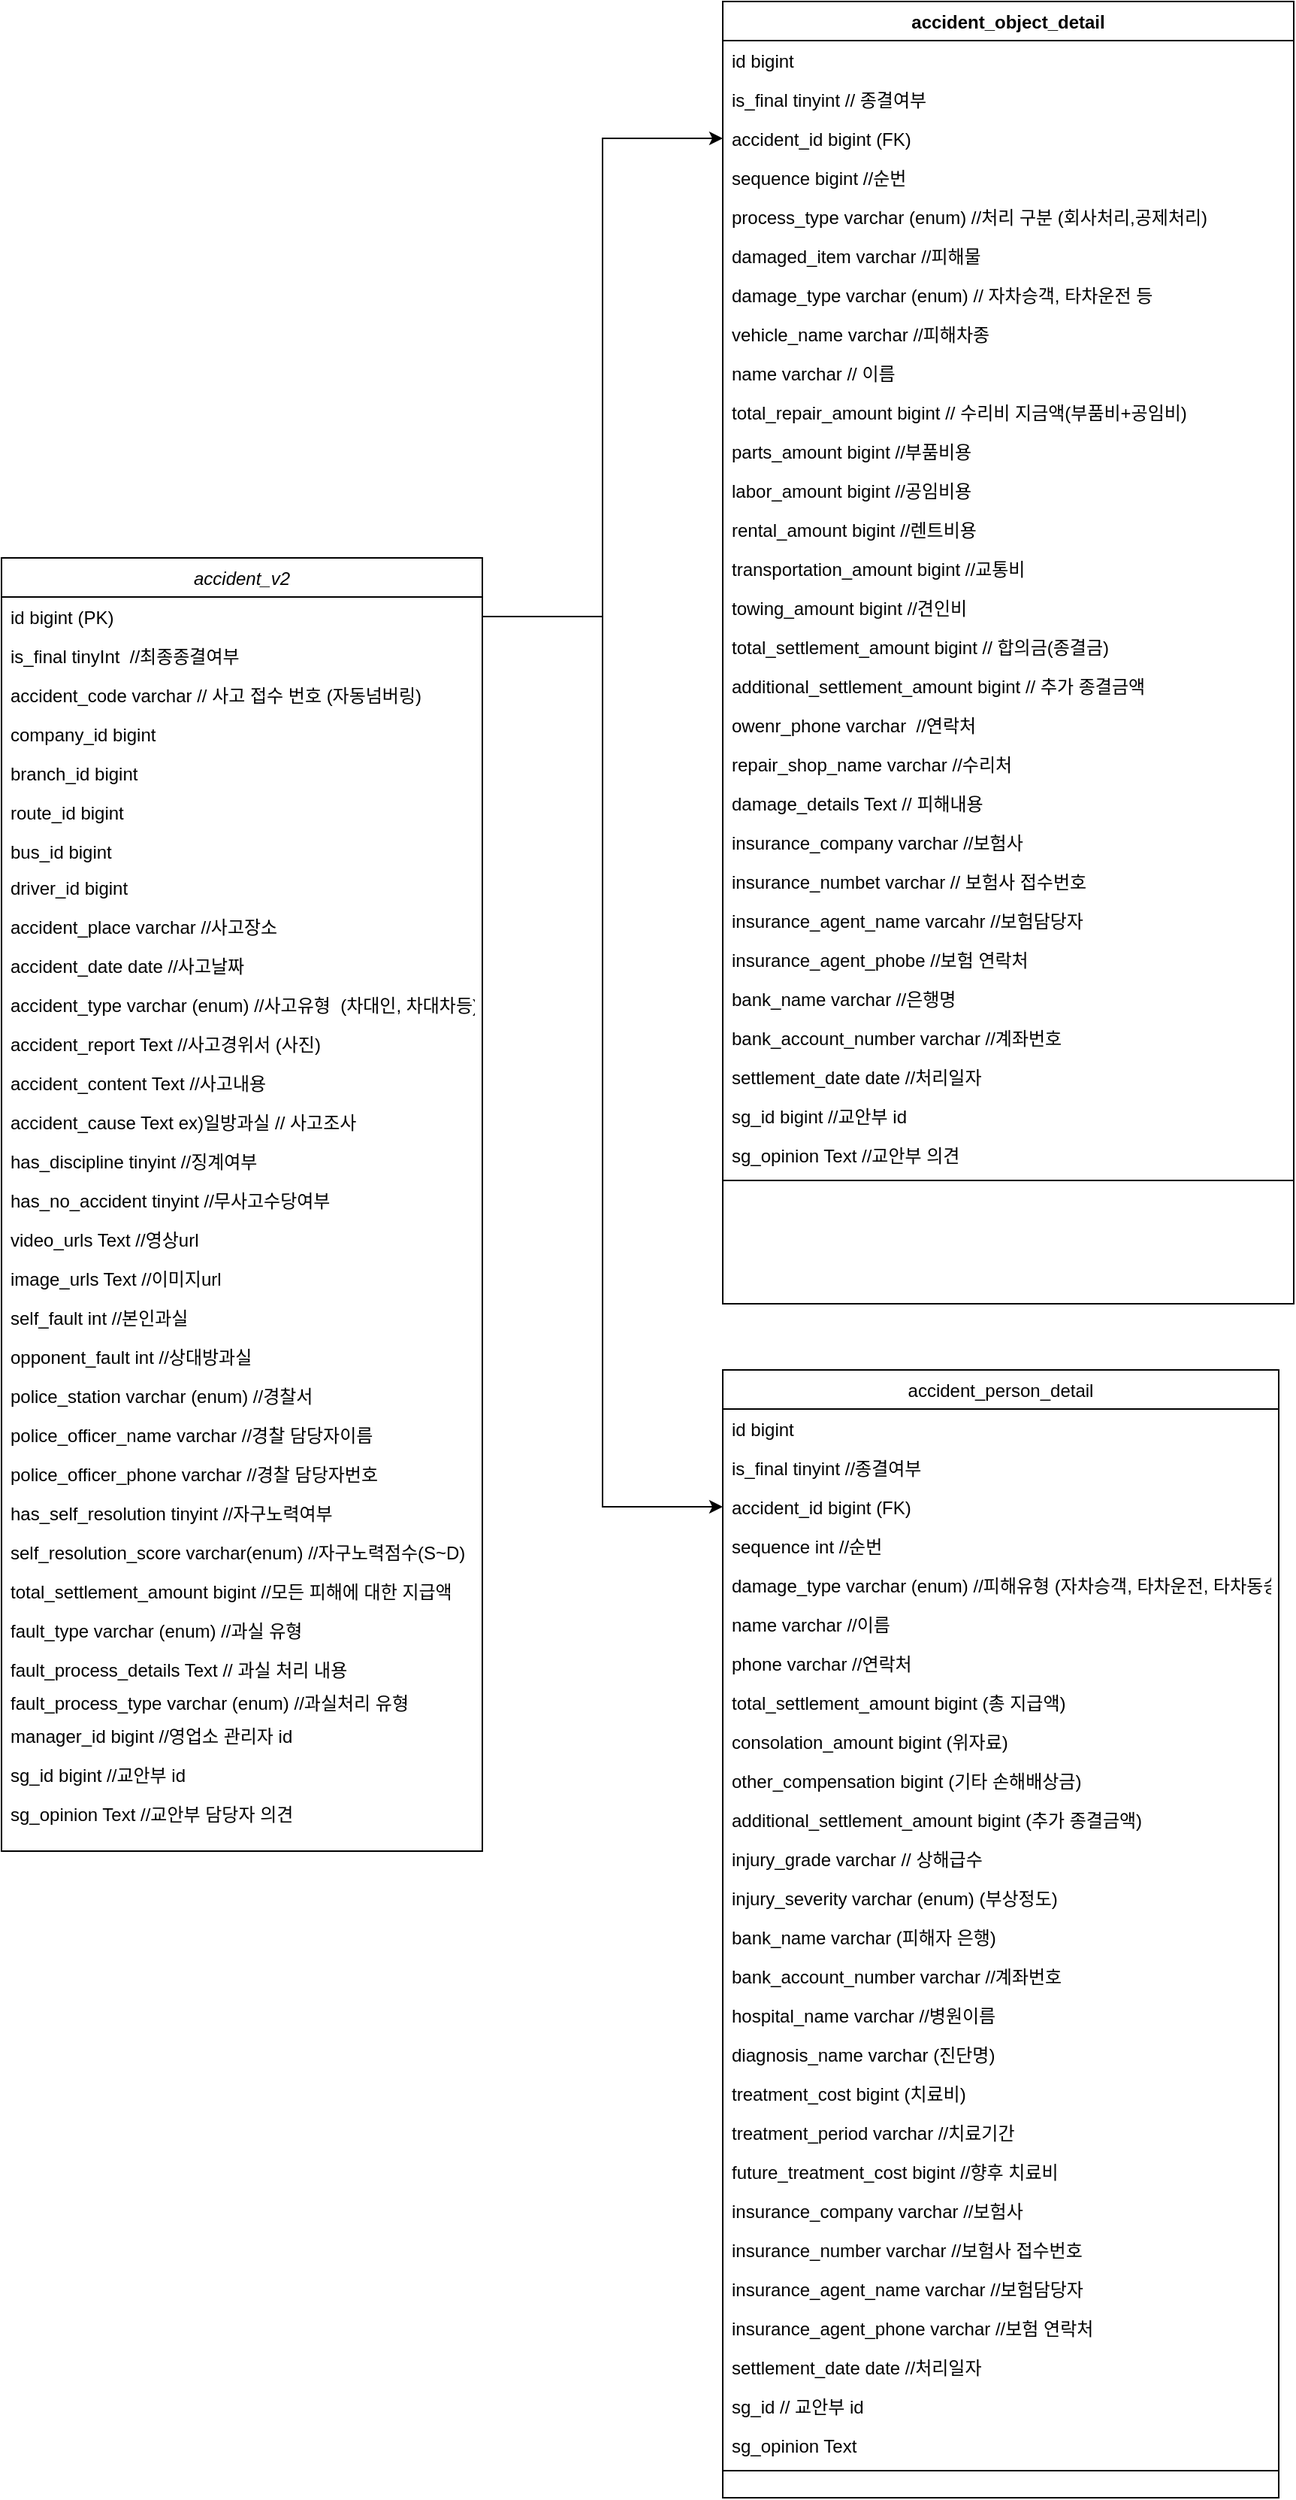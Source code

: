 <mxfile version="28.0.9">
  <diagram id="C5RBs43oDa-KdzZeNtuy" name="Page-1">
    <mxGraphModel dx="719" dy="1844" grid="1" gridSize="10" guides="1" tooltips="1" connect="1" arrows="1" fold="1" page="1" pageScale="1" pageWidth="827" pageHeight="1169" math="0" shadow="0">
      <root>
        <mxCell id="WIyWlLk6GJQsqaUBKTNV-0" />
        <mxCell id="WIyWlLk6GJQsqaUBKTNV-1" parent="WIyWlLk6GJQsqaUBKTNV-0" />
        <mxCell id="zkfFHV4jXpPFQw0GAbJ--0" value="accident_v2" style="swimlane;fontStyle=2;align=center;verticalAlign=top;childLayout=stackLayout;horizontal=1;startSize=26;horizontalStack=0;resizeParent=1;resizeLast=0;collapsible=1;marginBottom=0;rounded=0;shadow=0;strokeWidth=1;" parent="WIyWlLk6GJQsqaUBKTNV-1" vertex="1">
          <mxGeometry x="220" y="120" width="320" height="860" as="geometry">
            <mxRectangle x="230" y="140" width="160" height="26" as="alternateBounds" />
          </mxGeometry>
        </mxCell>
        <mxCell id="zkfFHV4jXpPFQw0GAbJ--1" value="id bigint (PK)" style="text;align=left;verticalAlign=top;spacingLeft=4;spacingRight=4;overflow=hidden;rotatable=0;points=[[0,0.5],[1,0.5]];portConstraint=eastwest;" parent="zkfFHV4jXpPFQw0GAbJ--0" vertex="1">
          <mxGeometry y="26" width="320" height="26" as="geometry" />
        </mxCell>
        <mxCell id="NTvxNlhx3VJAldwJsIOw-40" value="is_final tinyInt  //최종종결여부" style="text;align=left;verticalAlign=top;spacingLeft=4;spacingRight=4;overflow=hidden;rotatable=0;points=[[0,0.5],[1,0.5]];portConstraint=eastwest;rounded=0;shadow=0;html=0;" parent="zkfFHV4jXpPFQw0GAbJ--0" vertex="1">
          <mxGeometry y="52" width="320" height="26" as="geometry" />
        </mxCell>
        <mxCell id="zkfFHV4jXpPFQw0GAbJ--2" value="accident_code varchar // 사고 접수 번호 (자동넘버링)" style="text;align=left;verticalAlign=top;spacingLeft=4;spacingRight=4;overflow=hidden;rotatable=0;points=[[0,0.5],[1,0.5]];portConstraint=eastwest;rounded=0;shadow=0;html=0;" parent="zkfFHV4jXpPFQw0GAbJ--0" vertex="1">
          <mxGeometry y="78" width="320" height="26" as="geometry" />
        </mxCell>
        <mxCell id="zkfFHV4jXpPFQw0GAbJ--3" value="company_id bigint" style="text;align=left;verticalAlign=top;spacingLeft=4;spacingRight=4;overflow=hidden;rotatable=0;points=[[0,0.5],[1,0.5]];portConstraint=eastwest;rounded=0;shadow=0;html=0;" parent="zkfFHV4jXpPFQw0GAbJ--0" vertex="1">
          <mxGeometry y="104" width="320" height="26" as="geometry" />
        </mxCell>
        <mxCell id="NTvxNlhx3VJAldwJsIOw-1" value="branch_id bigint" style="text;align=left;verticalAlign=top;spacingLeft=4;spacingRight=4;overflow=hidden;rotatable=0;points=[[0,0.5],[1,0.5]];portConstraint=eastwest;rounded=0;shadow=0;html=0;" parent="zkfFHV4jXpPFQw0GAbJ--0" vertex="1">
          <mxGeometry y="130" width="320" height="26" as="geometry" />
        </mxCell>
        <mxCell id="NTvxNlhx3VJAldwJsIOw-0" value="route_id bigint" style="text;align=left;verticalAlign=top;spacingLeft=4;spacingRight=4;overflow=hidden;rotatable=0;points=[[0,0.5],[1,0.5]];portConstraint=eastwest;rounded=0;shadow=0;html=0;" parent="zkfFHV4jXpPFQw0GAbJ--0" vertex="1">
          <mxGeometry y="156" width="320" height="26" as="geometry" />
        </mxCell>
        <mxCell id="NTvxNlhx3VJAldwJsIOw-2" value="bus_id bigint" style="text;align=left;verticalAlign=top;spacingLeft=4;spacingRight=4;overflow=hidden;rotatable=0;points=[[0,0.5],[1,0.5]];portConstraint=eastwest;rounded=0;shadow=0;html=0;" parent="zkfFHV4jXpPFQw0GAbJ--0" vertex="1">
          <mxGeometry y="182" width="320" height="24" as="geometry" />
        </mxCell>
        <mxCell id="NTvxNlhx3VJAldwJsIOw-4" value="driver_id bigint" style="text;align=left;verticalAlign=top;spacingLeft=4;spacingRight=4;overflow=hidden;rotatable=0;points=[[0,0.5],[1,0.5]];portConstraint=eastwest;rounded=0;shadow=0;html=0;" parent="zkfFHV4jXpPFQw0GAbJ--0" vertex="1">
          <mxGeometry y="206" width="320" height="26" as="geometry" />
        </mxCell>
        <mxCell id="NTvxNlhx3VJAldwJsIOw-5" value="accident_place varchar //사고장소" style="text;align=left;verticalAlign=top;spacingLeft=4;spacingRight=4;overflow=hidden;rotatable=0;points=[[0,0.5],[1,0.5]];portConstraint=eastwest;rounded=0;shadow=0;html=0;" parent="zkfFHV4jXpPFQw0GAbJ--0" vertex="1">
          <mxGeometry y="232" width="320" height="26" as="geometry" />
        </mxCell>
        <mxCell id="NTvxNlhx3VJAldwJsIOw-3" value="accident_date date //사고날짜" style="text;align=left;verticalAlign=top;spacingLeft=4;spacingRight=4;overflow=hidden;rotatable=0;points=[[0,0.5],[1,0.5]];portConstraint=eastwest;rounded=0;shadow=0;html=0;" parent="zkfFHV4jXpPFQw0GAbJ--0" vertex="1">
          <mxGeometry y="258" width="320" height="26" as="geometry" />
        </mxCell>
        <mxCell id="NTvxNlhx3VJAldwJsIOw-6" value="accident_type varchar (enum) //사고유형  (차대인, 차대차등)" style="text;align=left;verticalAlign=top;spacingLeft=4;spacingRight=4;overflow=hidden;rotatable=0;points=[[0,0.5],[1,0.5]];portConstraint=eastwest;rounded=0;shadow=0;html=0;" parent="zkfFHV4jXpPFQw0GAbJ--0" vertex="1">
          <mxGeometry y="284" width="320" height="26" as="geometry" />
        </mxCell>
        <mxCell id="NTvxNlhx3VJAldwJsIOw-7" value="accident_report Text //사고경위서 (사진)" style="text;align=left;verticalAlign=top;spacingLeft=4;spacingRight=4;overflow=hidden;rotatable=0;points=[[0,0.5],[1,0.5]];portConstraint=eastwest;rounded=0;shadow=0;html=0;" parent="zkfFHV4jXpPFQw0GAbJ--0" vertex="1">
          <mxGeometry y="310" width="320" height="26" as="geometry" />
        </mxCell>
        <mxCell id="gfDChNK3H839-66-Q734-1" value="accident_content Text //사고내용" style="text;align=left;verticalAlign=top;spacingLeft=4;spacingRight=4;overflow=hidden;rotatable=0;points=[[0,0.5],[1,0.5]];portConstraint=eastwest;rounded=0;shadow=0;html=0;" vertex="1" parent="zkfFHV4jXpPFQw0GAbJ--0">
          <mxGeometry y="336" width="320" height="26" as="geometry" />
        </mxCell>
        <mxCell id="NTvxNlhx3VJAldwJsIOw-30" value="accident_cause Text ex)일방과실 // 사고조사" style="text;align=left;verticalAlign=top;spacingLeft=4;spacingRight=4;overflow=hidden;rotatable=0;points=[[0,0.5],[1,0.5]];portConstraint=eastwest;rounded=0;shadow=0;html=0;" parent="zkfFHV4jXpPFQw0GAbJ--0" vertex="1">
          <mxGeometry y="362" width="320" height="26" as="geometry" />
        </mxCell>
        <mxCell id="NTvxNlhx3VJAldwJsIOw-9" value="has_discipline tinyint //징계여부" style="text;align=left;verticalAlign=top;spacingLeft=4;spacingRight=4;overflow=hidden;rotatable=0;points=[[0,0.5],[1,0.5]];portConstraint=eastwest;rounded=0;shadow=0;html=0;" parent="zkfFHV4jXpPFQw0GAbJ--0" vertex="1">
          <mxGeometry y="388" width="320" height="26" as="geometry" />
        </mxCell>
        <mxCell id="NTvxNlhx3VJAldwJsIOw-10" value="has_no_accident tinyint //무사고수당여부" style="text;align=left;verticalAlign=top;spacingLeft=4;spacingRight=4;overflow=hidden;rotatable=0;points=[[0,0.5],[1,0.5]];portConstraint=eastwest;rounded=0;shadow=0;html=0;" parent="zkfFHV4jXpPFQw0GAbJ--0" vertex="1">
          <mxGeometry y="414" width="320" height="26" as="geometry" />
        </mxCell>
        <mxCell id="NTvxNlhx3VJAldwJsIOw-11" value="video_urls Text //영상url" style="text;align=left;verticalAlign=top;spacingLeft=4;spacingRight=4;overflow=hidden;rotatable=0;points=[[0,0.5],[1,0.5]];portConstraint=eastwest;rounded=0;shadow=0;html=0;" parent="zkfFHV4jXpPFQw0GAbJ--0" vertex="1">
          <mxGeometry y="440" width="320" height="26" as="geometry" />
        </mxCell>
        <mxCell id="NTvxNlhx3VJAldwJsIOw-12" value="image_urls Text //이미지url" style="text;align=left;verticalAlign=top;spacingLeft=4;spacingRight=4;overflow=hidden;rotatable=0;points=[[0,0.5],[1,0.5]];portConstraint=eastwest;rounded=0;shadow=0;html=0;" parent="zkfFHV4jXpPFQw0GAbJ--0" vertex="1">
          <mxGeometry y="466" width="320" height="26" as="geometry" />
        </mxCell>
        <mxCell id="NTvxNlhx3VJAldwJsIOw-32" value="self_fault int //본인과실" style="text;align=left;verticalAlign=top;spacingLeft=4;spacingRight=4;overflow=hidden;rotatable=0;points=[[0,0.5],[1,0.5]];portConstraint=eastwest;rounded=0;shadow=0;html=0;" parent="zkfFHV4jXpPFQw0GAbJ--0" vertex="1">
          <mxGeometry y="492" width="320" height="26" as="geometry" />
        </mxCell>
        <mxCell id="NTvxNlhx3VJAldwJsIOw-34" value="opponent_fault int //상대방과실" style="text;align=left;verticalAlign=top;spacingLeft=4;spacingRight=4;overflow=hidden;rotatable=0;points=[[0,0.5],[1,0.5]];portConstraint=eastwest;rounded=0;shadow=0;html=0;" parent="zkfFHV4jXpPFQw0GAbJ--0" vertex="1">
          <mxGeometry y="518" width="320" height="26" as="geometry" />
        </mxCell>
        <mxCell id="NTvxNlhx3VJAldwJsIOw-35" value="police_station varchar (enum) //경찰서" style="text;align=left;verticalAlign=top;spacingLeft=4;spacingRight=4;overflow=hidden;rotatable=0;points=[[0,0.5],[1,0.5]];portConstraint=eastwest;rounded=0;shadow=0;html=0;" parent="zkfFHV4jXpPFQw0GAbJ--0" vertex="1">
          <mxGeometry y="544" width="320" height="26" as="geometry" />
        </mxCell>
        <mxCell id="NTvxNlhx3VJAldwJsIOw-36" value="police_officer_name varchar //경찰 담당자이름" style="text;align=left;verticalAlign=top;spacingLeft=4;spacingRight=4;overflow=hidden;rotatable=0;points=[[0,0.5],[1,0.5]];portConstraint=eastwest;rounded=0;shadow=0;html=0;" parent="zkfFHV4jXpPFQw0GAbJ--0" vertex="1">
          <mxGeometry y="570" width="320" height="26" as="geometry" />
        </mxCell>
        <mxCell id="gfDChNK3H839-66-Q734-2" value="police_officer_phone varchar //경찰 담당자번호" style="text;align=left;verticalAlign=top;spacingLeft=4;spacingRight=4;overflow=hidden;rotatable=0;points=[[0,0.5],[1,0.5]];portConstraint=eastwest;rounded=0;shadow=0;html=0;" vertex="1" parent="zkfFHV4jXpPFQw0GAbJ--0">
          <mxGeometry y="596" width="320" height="26" as="geometry" />
        </mxCell>
        <mxCell id="NTvxNlhx3VJAldwJsIOw-37" value="has_self_resolution tinyint //자구노력여부" style="text;align=left;verticalAlign=top;spacingLeft=4;spacingRight=4;overflow=hidden;rotatable=0;points=[[0,0.5],[1,0.5]];portConstraint=eastwest;rounded=0;shadow=0;html=0;" parent="zkfFHV4jXpPFQw0GAbJ--0" vertex="1">
          <mxGeometry y="622" width="320" height="26" as="geometry" />
        </mxCell>
        <mxCell id="NTvxNlhx3VJAldwJsIOw-33" value="self_resolution_score varchar(enum) //자구노력점수(S~D)" style="text;align=left;verticalAlign=top;spacingLeft=4;spacingRight=4;overflow=hidden;rotatable=0;points=[[0,0.5],[1,0.5]];portConstraint=eastwest;rounded=0;shadow=0;html=0;" parent="zkfFHV4jXpPFQw0GAbJ--0" vertex="1">
          <mxGeometry y="648" width="320" height="26" as="geometry" />
        </mxCell>
        <mxCell id="NTvxNlhx3VJAldwJsIOw-130" value="total_settlement_amount bigint //모든 피해에 대한 지급액" style="text;align=left;verticalAlign=top;spacingLeft=4;spacingRight=4;overflow=hidden;rotatable=0;points=[[0,0.5],[1,0.5]];portConstraint=eastwest;rounded=0;shadow=0;html=0;" parent="zkfFHV4jXpPFQw0GAbJ--0" vertex="1">
          <mxGeometry y="674" width="320" height="26" as="geometry" />
        </mxCell>
        <mxCell id="gfDChNK3H839-66-Q734-5" value="fault_type varchar (enum) //과실 유형" style="text;align=left;verticalAlign=top;spacingLeft=4;spacingRight=4;overflow=hidden;rotatable=0;points=[[0,0.5],[1,0.5]];portConstraint=eastwest;rounded=0;shadow=0;html=0;" vertex="1" parent="zkfFHV4jXpPFQw0GAbJ--0">
          <mxGeometry y="700" width="320" height="26" as="geometry" />
        </mxCell>
        <mxCell id="gfDChNK3H839-66-Q734-4" value="fault_process_details Text // 과실 처리 내용" style="text;align=left;verticalAlign=top;spacingLeft=4;spacingRight=4;overflow=hidden;rotatable=0;points=[[0,0.5],[1,0.5]];portConstraint=eastwest;rounded=0;shadow=0;html=0;" vertex="1" parent="zkfFHV4jXpPFQw0GAbJ--0">
          <mxGeometry y="726" width="320" height="22" as="geometry" />
        </mxCell>
        <mxCell id="gfDChNK3H839-66-Q734-3" value="fault_process_type varchar (enum) //과실처리 유형 " style="text;align=left;verticalAlign=top;spacingLeft=4;spacingRight=4;overflow=hidden;rotatable=0;points=[[0,0.5],[1,0.5]];portConstraint=eastwest;rounded=0;shadow=0;html=0;" vertex="1" parent="zkfFHV4jXpPFQw0GAbJ--0">
          <mxGeometry y="748" width="320" height="22" as="geometry" />
        </mxCell>
        <mxCell id="NTvxNlhx3VJAldwJsIOw-38" value="manager_id bigint //영업소 관리자 id" style="text;align=left;verticalAlign=top;spacingLeft=4;spacingRight=4;overflow=hidden;rotatable=0;points=[[0,0.5],[1,0.5]];portConstraint=eastwest;rounded=0;shadow=0;html=0;" parent="zkfFHV4jXpPFQw0GAbJ--0" vertex="1">
          <mxGeometry y="770" width="320" height="26" as="geometry" />
        </mxCell>
        <mxCell id="NTvxNlhx3VJAldwJsIOw-39" value="sg_id bigint //교안부 id" style="text;align=left;verticalAlign=top;spacingLeft=4;spacingRight=4;overflow=hidden;rotatable=0;points=[[0,0.5],[1,0.5]];portConstraint=eastwest;rounded=0;shadow=0;html=0;" parent="zkfFHV4jXpPFQw0GAbJ--0" vertex="1">
          <mxGeometry y="796" width="320" height="26" as="geometry" />
        </mxCell>
        <mxCell id="2qtNF5aXrWqGeHjNWVs2-3" value="sg_opinion Text //교안부 담당자 의견" style="text;align=left;verticalAlign=top;spacingLeft=4;spacingRight=4;overflow=hidden;rotatable=0;points=[[0,0.5],[1,0.5]];portConstraint=eastwest;rounded=0;shadow=0;html=0;" parent="zkfFHV4jXpPFQw0GAbJ--0" vertex="1">
          <mxGeometry y="822" width="320" height="26" as="geometry" />
        </mxCell>
        <mxCell id="zkfFHV4jXpPFQw0GAbJ--6" value="accident_person_detail" style="swimlane;fontStyle=0;align=center;verticalAlign=top;childLayout=stackLayout;horizontal=1;startSize=26;horizontalStack=0;resizeParent=1;resizeLast=0;collapsible=1;marginBottom=0;rounded=0;shadow=0;strokeWidth=1;" parent="WIyWlLk6GJQsqaUBKTNV-1" vertex="1">
          <mxGeometry x="700" y="660" width="370" height="750" as="geometry">
            <mxRectangle x="130" y="380" width="160" height="26" as="alternateBounds" />
          </mxGeometry>
        </mxCell>
        <mxCell id="zkfFHV4jXpPFQw0GAbJ--7" value="id bigint" style="text;align=left;verticalAlign=top;spacingLeft=4;spacingRight=4;overflow=hidden;rotatable=0;points=[[0,0.5],[1,0.5]];portConstraint=eastwest;" parent="zkfFHV4jXpPFQw0GAbJ--6" vertex="1">
          <mxGeometry y="26" width="370" height="26" as="geometry" />
        </mxCell>
        <mxCell id="NTvxNlhx3VJAldwJsIOw-71" value="is_final tinyint //종결여부" style="text;align=left;verticalAlign=top;spacingLeft=4;spacingRight=4;overflow=hidden;rotatable=0;points=[[0,0.5],[1,0.5]];portConstraint=eastwest;rounded=0;shadow=0;html=0;" parent="zkfFHV4jXpPFQw0GAbJ--6" vertex="1">
          <mxGeometry y="52" width="370" height="26" as="geometry" />
        </mxCell>
        <mxCell id="NTvxNlhx3VJAldwJsIOw-72" value="accident_id bigint (FK)" style="text;align=left;verticalAlign=top;spacingLeft=4;spacingRight=4;overflow=hidden;rotatable=0;points=[[0,0.5],[1,0.5]];portConstraint=eastwest;rounded=0;shadow=0;html=0;" parent="zkfFHV4jXpPFQw0GAbJ--6" vertex="1">
          <mxGeometry y="78" width="370" height="26" as="geometry" />
        </mxCell>
        <mxCell id="NTvxNlhx3VJAldwJsIOw-73" value="sequence int //순번" style="text;align=left;verticalAlign=top;spacingLeft=4;spacingRight=4;overflow=hidden;rotatable=0;points=[[0,0.5],[1,0.5]];portConstraint=eastwest;rounded=0;shadow=0;html=0;" parent="zkfFHV4jXpPFQw0GAbJ--6" vertex="1">
          <mxGeometry y="104" width="370" height="26" as="geometry" />
        </mxCell>
        <mxCell id="NTvxNlhx3VJAldwJsIOw-74" value="damage_type varchar (enum) //피해유형 (자차승객, 타차운전, 타차동승)" style="text;align=left;verticalAlign=top;spacingLeft=4;spacingRight=4;overflow=hidden;rotatable=0;points=[[0,0.5],[1,0.5]];portConstraint=eastwest;rounded=0;shadow=0;html=0;" parent="zkfFHV4jXpPFQw0GAbJ--6" vertex="1">
          <mxGeometry y="130" width="370" height="26" as="geometry" />
        </mxCell>
        <mxCell id="NTvxNlhx3VJAldwJsIOw-75" value="name varchar //이름" style="text;align=left;verticalAlign=top;spacingLeft=4;spacingRight=4;overflow=hidden;rotatable=0;points=[[0,0.5],[1,0.5]];portConstraint=eastwest;rounded=0;shadow=0;html=0;" parent="zkfFHV4jXpPFQw0GAbJ--6" vertex="1">
          <mxGeometry y="156" width="370" height="26" as="geometry" />
        </mxCell>
        <mxCell id="NTvxNlhx3VJAldwJsIOw-76" value="phone varchar //연락처" style="text;align=left;verticalAlign=top;spacingLeft=4;spacingRight=4;overflow=hidden;rotatable=0;points=[[0,0.5],[1,0.5]];portConstraint=eastwest;rounded=0;shadow=0;html=0;" parent="zkfFHV4jXpPFQw0GAbJ--6" vertex="1">
          <mxGeometry y="182" width="370" height="26" as="geometry" />
        </mxCell>
        <mxCell id="NTvxNlhx3VJAldwJsIOw-77" value="total_settlement_amount bigint (총 지급액)" style="text;align=left;verticalAlign=top;spacingLeft=4;spacingRight=4;overflow=hidden;rotatable=0;points=[[0,0.5],[1,0.5]];portConstraint=eastwest;rounded=0;shadow=0;html=0;" parent="zkfFHV4jXpPFQw0GAbJ--6" vertex="1">
          <mxGeometry y="208" width="370" height="26" as="geometry" />
        </mxCell>
        <mxCell id="NTvxNlhx3VJAldwJsIOw-92" value="consolation_amount bigint (위자료)" style="text;align=left;verticalAlign=top;spacingLeft=4;spacingRight=4;overflow=hidden;rotatable=0;points=[[0,0.5],[1,0.5]];portConstraint=eastwest;rounded=0;shadow=0;html=0;" parent="zkfFHV4jXpPFQw0GAbJ--6" vertex="1">
          <mxGeometry y="234" width="370" height="26" as="geometry" />
        </mxCell>
        <mxCell id="NTvxNlhx3VJAldwJsIOw-81" value="other_compensation bigint (기타 손해배상금)" style="text;align=left;verticalAlign=top;spacingLeft=4;spacingRight=4;overflow=hidden;rotatable=0;points=[[0,0.5],[1,0.5]];portConstraint=eastwest;rounded=0;shadow=0;html=0;" parent="zkfFHV4jXpPFQw0GAbJ--6" vertex="1">
          <mxGeometry y="260" width="370" height="26" as="geometry" />
        </mxCell>
        <mxCell id="NTvxNlhx3VJAldwJsIOw-91" value="additional_settlement_amount bigint (추가 종결금액)" style="text;align=left;verticalAlign=top;spacingLeft=4;spacingRight=4;overflow=hidden;rotatable=0;points=[[0,0.5],[1,0.5]];portConstraint=eastwest;rounded=0;shadow=0;html=0;" parent="zkfFHV4jXpPFQw0GAbJ--6" vertex="1">
          <mxGeometry y="286" width="370" height="26" as="geometry" />
        </mxCell>
        <mxCell id="NTvxNlhx3VJAldwJsIOw-85" value="injury_grade varchar // 상해급수" style="text;align=left;verticalAlign=top;spacingLeft=4;spacingRight=4;overflow=hidden;rotatable=0;points=[[0,0.5],[1,0.5]];portConstraint=eastwest;rounded=0;shadow=0;html=0;" parent="zkfFHV4jXpPFQw0GAbJ--6" vertex="1">
          <mxGeometry y="312" width="370" height="26" as="geometry" />
        </mxCell>
        <mxCell id="NTvxNlhx3VJAldwJsIOw-90" value="injury_severity varchar (enum) (부상정도)" style="text;align=left;verticalAlign=top;spacingLeft=4;spacingRight=4;overflow=hidden;rotatable=0;points=[[0,0.5],[1,0.5]];portConstraint=eastwest;rounded=0;shadow=0;html=0;" parent="zkfFHV4jXpPFQw0GAbJ--6" vertex="1">
          <mxGeometry y="338" width="370" height="26" as="geometry" />
        </mxCell>
        <mxCell id="NTvxNlhx3VJAldwJsIOw-86" value="bank_name varchar (피해자 은행)" style="text;align=left;verticalAlign=top;spacingLeft=4;spacingRight=4;overflow=hidden;rotatable=0;points=[[0,0.5],[1,0.5]];portConstraint=eastwest;rounded=0;shadow=0;html=0;" parent="zkfFHV4jXpPFQw0GAbJ--6" vertex="1">
          <mxGeometry y="364" width="370" height="26" as="geometry" />
        </mxCell>
        <mxCell id="NTvxNlhx3VJAldwJsIOw-93" value="bank_account_number varchar //계좌번호" style="text;align=left;verticalAlign=top;spacingLeft=4;spacingRight=4;overflow=hidden;rotatable=0;points=[[0,0.5],[1,0.5]];portConstraint=eastwest;rounded=0;shadow=0;html=0;" parent="zkfFHV4jXpPFQw0GAbJ--6" vertex="1">
          <mxGeometry y="390" width="370" height="26" as="geometry" />
        </mxCell>
        <mxCell id="NTvxNlhx3VJAldwJsIOw-87" value="hospital_name varchar //병원이름" style="text;align=left;verticalAlign=top;spacingLeft=4;spacingRight=4;overflow=hidden;rotatable=0;points=[[0,0.5],[1,0.5]];portConstraint=eastwest;rounded=0;shadow=0;html=0;" parent="zkfFHV4jXpPFQw0GAbJ--6" vertex="1">
          <mxGeometry y="416" width="370" height="26" as="geometry" />
        </mxCell>
        <mxCell id="NTvxNlhx3VJAldwJsIOw-88" value="diagnosis_name varchar (진단명)" style="text;align=left;verticalAlign=top;spacingLeft=4;spacingRight=4;overflow=hidden;rotatable=0;points=[[0,0.5],[1,0.5]];portConstraint=eastwest;rounded=0;shadow=0;html=0;" parent="zkfFHV4jXpPFQw0GAbJ--6" vertex="1">
          <mxGeometry y="442" width="370" height="26" as="geometry" />
        </mxCell>
        <mxCell id="NTvxNlhx3VJAldwJsIOw-89" value="treatment_cost bigint (치료비)" style="text;align=left;verticalAlign=top;spacingLeft=4;spacingRight=4;overflow=hidden;rotatable=0;points=[[0,0.5],[1,0.5]];portConstraint=eastwest;rounded=0;shadow=0;html=0;" parent="zkfFHV4jXpPFQw0GAbJ--6" vertex="1">
          <mxGeometry y="468" width="370" height="26" as="geometry" />
        </mxCell>
        <mxCell id="NTvxNlhx3VJAldwJsIOw-84" value="treatment_period varchar //치료기간" style="text;align=left;verticalAlign=top;spacingLeft=4;spacingRight=4;overflow=hidden;rotatable=0;points=[[0,0.5],[1,0.5]];portConstraint=eastwest;rounded=0;shadow=0;html=0;" parent="zkfFHV4jXpPFQw0GAbJ--6" vertex="1">
          <mxGeometry y="494" width="370" height="26" as="geometry" />
        </mxCell>
        <mxCell id="NTvxNlhx3VJAldwJsIOw-83" value="future_treatment_cost bigint //향후 치료비" style="text;align=left;verticalAlign=top;spacingLeft=4;spacingRight=4;overflow=hidden;rotatable=0;points=[[0,0.5],[1,0.5]];portConstraint=eastwest;rounded=0;shadow=0;html=0;" parent="zkfFHV4jXpPFQw0GAbJ--6" vertex="1">
          <mxGeometry y="520" width="370" height="26" as="geometry" />
        </mxCell>
        <mxCell id="NTvxNlhx3VJAldwJsIOw-80" value="insurance_company varchar //보험사" style="text;align=left;verticalAlign=top;spacingLeft=4;spacingRight=4;overflow=hidden;rotatable=0;points=[[0,0.5],[1,0.5]];portConstraint=eastwest;rounded=0;shadow=0;html=0;" parent="zkfFHV4jXpPFQw0GAbJ--6" vertex="1">
          <mxGeometry y="546" width="370" height="26" as="geometry" />
        </mxCell>
        <mxCell id="NTvxNlhx3VJAldwJsIOw-78" value="insurance_number varchar //보험사 접수번호" style="text;align=left;verticalAlign=top;spacingLeft=4;spacingRight=4;overflow=hidden;rotatable=0;points=[[0,0.5],[1,0.5]];portConstraint=eastwest;rounded=0;shadow=0;html=0;" parent="zkfFHV4jXpPFQw0GAbJ--6" vertex="1">
          <mxGeometry y="572" width="370" height="26" as="geometry" />
        </mxCell>
        <mxCell id="NTvxNlhx3VJAldwJsIOw-79" value="insurance_agent_name varchar //보험담당자" style="text;align=left;verticalAlign=top;spacingLeft=4;spacingRight=4;overflow=hidden;rotatable=0;points=[[0,0.5],[1,0.5]];portConstraint=eastwest;rounded=0;shadow=0;html=0;" parent="zkfFHV4jXpPFQw0GAbJ--6" vertex="1">
          <mxGeometry y="598" width="370" height="26" as="geometry" />
        </mxCell>
        <mxCell id="NTvxNlhx3VJAldwJsIOw-96" value="insurance_agent_phone varchar //보험 연락처" style="text;align=left;verticalAlign=top;spacingLeft=4;spacingRight=4;overflow=hidden;rotatable=0;points=[[0,0.5],[1,0.5]];portConstraint=eastwest;rounded=0;shadow=0;html=0;" parent="zkfFHV4jXpPFQw0GAbJ--6" vertex="1">
          <mxGeometry y="624" width="370" height="26" as="geometry" />
        </mxCell>
        <mxCell id="NTvxNlhx3VJAldwJsIOw-101" value="settlement_date date //처리일자" style="text;align=left;verticalAlign=top;spacingLeft=4;spacingRight=4;overflow=hidden;rotatable=0;points=[[0,0.5],[1,0.5]];portConstraint=eastwest;rounded=0;shadow=0;html=0;" parent="zkfFHV4jXpPFQw0GAbJ--6" vertex="1">
          <mxGeometry y="650" width="370" height="26" as="geometry" />
        </mxCell>
        <mxCell id="2qtNF5aXrWqGeHjNWVs2-1" value="sg_id // 교안부 id" style="text;align=left;verticalAlign=top;spacingLeft=4;spacingRight=4;overflow=hidden;rotatable=0;points=[[0,0.5],[1,0.5]];portConstraint=eastwest;rounded=0;shadow=0;html=0;" parent="zkfFHV4jXpPFQw0GAbJ--6" vertex="1">
          <mxGeometry y="676" width="370" height="26" as="geometry" />
        </mxCell>
        <mxCell id="NTvxNlhx3VJAldwJsIOw-102" value="sg_opinion Text " style="text;align=left;verticalAlign=top;spacingLeft=4;spacingRight=4;overflow=hidden;rotatable=0;points=[[0,0.5],[1,0.5]];portConstraint=eastwest;rounded=0;shadow=0;html=0;" parent="zkfFHV4jXpPFQw0GAbJ--6" vertex="1">
          <mxGeometry y="702" width="370" height="26" as="geometry" />
        </mxCell>
        <mxCell id="zkfFHV4jXpPFQw0GAbJ--9" value="" style="line;html=1;strokeWidth=1;align=left;verticalAlign=middle;spacingTop=-1;spacingLeft=3;spacingRight=3;rotatable=0;labelPosition=right;points=[];portConstraint=eastwest;" parent="zkfFHV4jXpPFQw0GAbJ--6" vertex="1">
          <mxGeometry y="728" width="370" height="8" as="geometry" />
        </mxCell>
        <mxCell id="zkfFHV4jXpPFQw0GAbJ--13" value="accident_object_detail" style="swimlane;fontStyle=1;align=center;verticalAlign=top;childLayout=stackLayout;horizontal=1;startSize=26;horizontalStack=0;resizeParent=1;resizeLast=0;collapsible=1;marginBottom=0;rounded=0;shadow=0;strokeWidth=1;" parent="WIyWlLk6GJQsqaUBKTNV-1" vertex="1">
          <mxGeometry x="700" y="-250" width="380" height="866" as="geometry">
            <mxRectangle x="340" y="380" width="170" height="26" as="alternateBounds" />
          </mxGeometry>
        </mxCell>
        <mxCell id="zkfFHV4jXpPFQw0GAbJ--14" value="id bigint" style="text;align=left;verticalAlign=top;spacingLeft=4;spacingRight=4;overflow=hidden;rotatable=0;points=[[0,0.5],[1,0.5]];portConstraint=eastwest;" parent="zkfFHV4jXpPFQw0GAbJ--13" vertex="1">
          <mxGeometry y="26" width="380" height="26" as="geometry" />
        </mxCell>
        <mxCell id="NTvxNlhx3VJAldwJsIOw-105" value="is_final tinyint // 종결여부" style="text;align=left;verticalAlign=top;spacingLeft=4;spacingRight=4;overflow=hidden;rotatable=0;points=[[0,0.5],[1,0.5]];portConstraint=eastwest;" parent="zkfFHV4jXpPFQw0GAbJ--13" vertex="1">
          <mxGeometry y="52" width="380" height="26" as="geometry" />
        </mxCell>
        <mxCell id="NTvxNlhx3VJAldwJsIOw-110" value="accident_id bigint (FK)" style="text;align=left;verticalAlign=top;spacingLeft=4;spacingRight=4;overflow=hidden;rotatable=0;points=[[0,0.5],[1,0.5]];portConstraint=eastwest;" parent="zkfFHV4jXpPFQw0GAbJ--13" vertex="1">
          <mxGeometry y="78" width="380" height="26" as="geometry" />
        </mxCell>
        <mxCell id="NTvxNlhx3VJAldwJsIOw-107" value="sequence bigint //순번" style="text;align=left;verticalAlign=top;spacingLeft=4;spacingRight=4;overflow=hidden;rotatable=0;points=[[0,0.5],[1,0.5]];portConstraint=eastwest;" parent="zkfFHV4jXpPFQw0GAbJ--13" vertex="1">
          <mxGeometry y="104" width="380" height="26" as="geometry" />
        </mxCell>
        <mxCell id="NTvxNlhx3VJAldwJsIOw-109" value="process_type varchar (enum) //처리 구분 (회사처리,공제처리)" style="text;align=left;verticalAlign=top;spacingLeft=4;spacingRight=4;overflow=hidden;rotatable=0;points=[[0,0.5],[1,0.5]];portConstraint=eastwest;" parent="zkfFHV4jXpPFQw0GAbJ--13" vertex="1">
          <mxGeometry y="130" width="380" height="26" as="geometry" />
        </mxCell>
        <mxCell id="2qtNF5aXrWqGeHjNWVs2-4" value="damaged_item varchar //피해물" style="text;align=left;verticalAlign=top;spacingLeft=4;spacingRight=4;overflow=hidden;rotatable=0;points=[[0,0.5],[1,0.5]];portConstraint=eastwest;" parent="zkfFHV4jXpPFQw0GAbJ--13" vertex="1">
          <mxGeometry y="156" width="380" height="26" as="geometry" />
        </mxCell>
        <mxCell id="NTvxNlhx3VJAldwJsIOw-111" value="damage_type varchar (enum) // 자차승객, 타차운전 등" style="text;align=left;verticalAlign=top;spacingLeft=4;spacingRight=4;overflow=hidden;rotatable=0;points=[[0,0.5],[1,0.5]];portConstraint=eastwest;fontStyle=0" parent="zkfFHV4jXpPFQw0GAbJ--13" vertex="1">
          <mxGeometry y="182" width="380" height="26" as="geometry" />
        </mxCell>
        <mxCell id="gfDChNK3H839-66-Q734-0" value="vehicle_name varchar //피해차종" style="text;align=left;verticalAlign=top;spacingLeft=4;spacingRight=4;overflow=hidden;rotatable=0;points=[[0,0.5],[1,0.5]];portConstraint=eastwest;" vertex="1" parent="zkfFHV4jXpPFQw0GAbJ--13">
          <mxGeometry y="208" width="380" height="26" as="geometry" />
        </mxCell>
        <mxCell id="2qtNF5aXrWqGeHjNWVs2-5" value="name varchar // 이름" style="text;align=left;verticalAlign=top;spacingLeft=4;spacingRight=4;overflow=hidden;rotatable=0;points=[[0,0.5],[1,0.5]];portConstraint=eastwest;" parent="zkfFHV4jXpPFQw0GAbJ--13" vertex="1">
          <mxGeometry y="234" width="380" height="26" as="geometry" />
        </mxCell>
        <mxCell id="NTvxNlhx3VJAldwJsIOw-112" value="total_repair_amount bigint // 수리비 지금액(부품비+공임비)" style="text;align=left;verticalAlign=top;spacingLeft=4;spacingRight=4;overflow=hidden;rotatable=0;points=[[0,0.5],[1,0.5]];portConstraint=eastwest;" parent="zkfFHV4jXpPFQw0GAbJ--13" vertex="1">
          <mxGeometry y="260" width="380" height="26" as="geometry" />
        </mxCell>
        <mxCell id="NTvxNlhx3VJAldwJsIOw-114" value="parts_amount bigint //부품비용" style="text;align=left;verticalAlign=top;spacingLeft=4;spacingRight=4;overflow=hidden;rotatable=0;points=[[0,0.5],[1,0.5]];portConstraint=eastwest;" parent="zkfFHV4jXpPFQw0GAbJ--13" vertex="1">
          <mxGeometry y="286" width="380" height="26" as="geometry" />
        </mxCell>
        <mxCell id="NTvxNlhx3VJAldwJsIOw-117" value="labor_amount bigint //공임비용" style="text;align=left;verticalAlign=top;spacingLeft=4;spacingRight=4;overflow=hidden;rotatable=0;points=[[0,0.5],[1,0.5]];portConstraint=eastwest;" parent="zkfFHV4jXpPFQw0GAbJ--13" vertex="1">
          <mxGeometry y="312" width="380" height="26" as="geometry" />
        </mxCell>
        <mxCell id="NTvxNlhx3VJAldwJsIOw-116" value="rental_amount bigint //렌트비용" style="text;align=left;verticalAlign=top;spacingLeft=4;spacingRight=4;overflow=hidden;rotatable=0;points=[[0,0.5],[1,0.5]];portConstraint=eastwest;" parent="zkfFHV4jXpPFQw0GAbJ--13" vertex="1">
          <mxGeometry y="338" width="380" height="26" as="geometry" />
        </mxCell>
        <mxCell id="NTvxNlhx3VJAldwJsIOw-113" value="transportation_amount bigint //교통비" style="text;align=left;verticalAlign=top;spacingLeft=4;spacingRight=4;overflow=hidden;rotatable=0;points=[[0,0.5],[1,0.5]];portConstraint=eastwest;" parent="zkfFHV4jXpPFQw0GAbJ--13" vertex="1">
          <mxGeometry y="364" width="380" height="26" as="geometry" />
        </mxCell>
        <mxCell id="NTvxNlhx3VJAldwJsIOw-115" value="towing_amount bigint //견인비" style="text;align=left;verticalAlign=top;spacingLeft=4;spacingRight=4;overflow=hidden;rotatable=0;points=[[0,0.5],[1,0.5]];portConstraint=eastwest;" parent="zkfFHV4jXpPFQw0GAbJ--13" vertex="1">
          <mxGeometry y="390" width="380" height="26" as="geometry" />
        </mxCell>
        <mxCell id="NTvxNlhx3VJAldwJsIOw-106" value="total_settlement_amount bigint // 합의금(종결금)" style="text;align=left;verticalAlign=top;spacingLeft=4;spacingRight=4;overflow=hidden;rotatable=0;points=[[0,0.5],[1,0.5]];portConstraint=eastwest;" parent="zkfFHV4jXpPFQw0GAbJ--13" vertex="1">
          <mxGeometry y="416" width="380" height="26" as="geometry" />
        </mxCell>
        <mxCell id="NTvxNlhx3VJAldwJsIOw-108" value="additional_settlement_amount bigint // 추가 종결금액" style="text;align=left;verticalAlign=top;spacingLeft=4;spacingRight=4;overflow=hidden;rotatable=0;points=[[0,0.5],[1,0.5]];portConstraint=eastwest;" parent="zkfFHV4jXpPFQw0GAbJ--13" vertex="1">
          <mxGeometry y="442" width="380" height="26" as="geometry" />
        </mxCell>
        <mxCell id="NTvxNlhx3VJAldwJsIOw-104" value="owenr_phone varchar  //연락처" style="text;align=left;verticalAlign=top;spacingLeft=4;spacingRight=4;overflow=hidden;rotatable=0;points=[[0,0.5],[1,0.5]];portConstraint=eastwest;" parent="zkfFHV4jXpPFQw0GAbJ--13" vertex="1">
          <mxGeometry y="468" width="380" height="26" as="geometry" />
        </mxCell>
        <mxCell id="NTvxNlhx3VJAldwJsIOw-118" value="repair_shop_name varchar //수리처" style="text;align=left;verticalAlign=top;spacingLeft=4;spacingRight=4;overflow=hidden;rotatable=0;points=[[0,0.5],[1,0.5]];portConstraint=eastwest;" parent="zkfFHV4jXpPFQw0GAbJ--13" vertex="1">
          <mxGeometry y="494" width="380" height="26" as="geometry" />
        </mxCell>
        <mxCell id="NTvxNlhx3VJAldwJsIOw-120" value="damage_details Text // 피해내용" style="text;align=left;verticalAlign=top;spacingLeft=4;spacingRight=4;overflow=hidden;rotatable=0;points=[[0,0.5],[1,0.5]];portConstraint=eastwest;" parent="zkfFHV4jXpPFQw0GAbJ--13" vertex="1">
          <mxGeometry y="520" width="380" height="26" as="geometry" />
        </mxCell>
        <mxCell id="NTvxNlhx3VJAldwJsIOw-119" value="insurance_company varchar //보험사" style="text;align=left;verticalAlign=top;spacingLeft=4;spacingRight=4;overflow=hidden;rotatable=0;points=[[0,0.5],[1,0.5]];portConstraint=eastwest;" parent="zkfFHV4jXpPFQw0GAbJ--13" vertex="1">
          <mxGeometry y="546" width="380" height="26" as="geometry" />
        </mxCell>
        <mxCell id="NTvxNlhx3VJAldwJsIOw-121" value="insurance_numbet varchar // 보험사 접수번호" style="text;align=left;verticalAlign=top;spacingLeft=4;spacingRight=4;overflow=hidden;rotatable=0;points=[[0,0.5],[1,0.5]];portConstraint=eastwest;" parent="zkfFHV4jXpPFQw0GAbJ--13" vertex="1">
          <mxGeometry y="572" width="380" height="26" as="geometry" />
        </mxCell>
        <mxCell id="NTvxNlhx3VJAldwJsIOw-122" value="insurance_agent_name varcahr //보험담당자" style="text;align=left;verticalAlign=top;spacingLeft=4;spacingRight=4;overflow=hidden;rotatable=0;points=[[0,0.5],[1,0.5]];portConstraint=eastwest;" parent="zkfFHV4jXpPFQw0GAbJ--13" vertex="1">
          <mxGeometry y="598" width="380" height="26" as="geometry" />
        </mxCell>
        <mxCell id="NTvxNlhx3VJAldwJsIOw-123" value="insurance_agent_phobe //보험 연락처" style="text;align=left;verticalAlign=top;spacingLeft=4;spacingRight=4;overflow=hidden;rotatable=0;points=[[0,0.5],[1,0.5]];portConstraint=eastwest;" parent="zkfFHV4jXpPFQw0GAbJ--13" vertex="1">
          <mxGeometry y="624" width="380" height="26" as="geometry" />
        </mxCell>
        <mxCell id="NTvxNlhx3VJAldwJsIOw-126" value="bank_name varchar //은행명" style="text;align=left;verticalAlign=top;spacingLeft=4;spacingRight=4;overflow=hidden;rotatable=0;points=[[0,0.5],[1,0.5]];portConstraint=eastwest;" parent="zkfFHV4jXpPFQw0GAbJ--13" vertex="1">
          <mxGeometry y="650" width="380" height="26" as="geometry" />
        </mxCell>
        <mxCell id="NTvxNlhx3VJAldwJsIOw-127" value="bank_account_number varchar //계좌번호" style="text;align=left;verticalAlign=top;spacingLeft=4;spacingRight=4;overflow=hidden;rotatable=0;points=[[0,0.5],[1,0.5]];portConstraint=eastwest;" parent="zkfFHV4jXpPFQw0GAbJ--13" vertex="1">
          <mxGeometry y="676" width="380" height="26" as="geometry" />
        </mxCell>
        <mxCell id="NTvxNlhx3VJAldwJsIOw-103" value="settlement_date date //처리일자" style="text;align=left;verticalAlign=top;spacingLeft=4;spacingRight=4;overflow=hidden;rotatable=0;points=[[0,0.5],[1,0.5]];portConstraint=eastwest;" parent="zkfFHV4jXpPFQw0GAbJ--13" vertex="1">
          <mxGeometry y="702" width="380" height="26" as="geometry" />
        </mxCell>
        <mxCell id="2qtNF5aXrWqGeHjNWVs2-2" value="sg_id bigint //교안부 id" style="text;align=left;verticalAlign=top;spacingLeft=4;spacingRight=4;overflow=hidden;rotatable=0;points=[[0,0.5],[1,0.5]];portConstraint=eastwest;" parent="zkfFHV4jXpPFQw0GAbJ--13" vertex="1">
          <mxGeometry y="728" width="380" height="26" as="geometry" />
        </mxCell>
        <mxCell id="NTvxNlhx3VJAldwJsIOw-129" value="sg_opinion Text //교안부 의견" style="text;align=left;verticalAlign=top;spacingLeft=4;spacingRight=4;overflow=hidden;rotatable=0;points=[[0,0.5],[1,0.5]];portConstraint=eastwest;" parent="zkfFHV4jXpPFQw0GAbJ--13" vertex="1">
          <mxGeometry y="754" width="380" height="26" as="geometry" />
        </mxCell>
        <mxCell id="zkfFHV4jXpPFQw0GAbJ--15" value="" style="line;html=1;strokeWidth=1;align=left;verticalAlign=middle;spacingTop=-1;spacingLeft=3;spacingRight=3;rotatable=0;labelPosition=right;points=[];portConstraint=eastwest;" parent="zkfFHV4jXpPFQw0GAbJ--13" vertex="1">
          <mxGeometry y="780" width="380" height="8" as="geometry" />
        </mxCell>
        <mxCell id="NTvxNlhx3VJAldwJsIOw-131" style="edgeStyle=orthogonalEdgeStyle;rounded=0;orthogonalLoop=1;jettySize=auto;html=1;entryX=0;entryY=0.5;entryDx=0;entryDy=0;" parent="WIyWlLk6GJQsqaUBKTNV-1" source="zkfFHV4jXpPFQw0GAbJ--1" target="NTvxNlhx3VJAldwJsIOw-110" edge="1">
          <mxGeometry relative="1" as="geometry" />
        </mxCell>
        <mxCell id="NTvxNlhx3VJAldwJsIOw-132" style="edgeStyle=orthogonalEdgeStyle;rounded=0;orthogonalLoop=1;jettySize=auto;html=1;entryX=0;entryY=0.5;entryDx=0;entryDy=0;" parent="WIyWlLk6GJQsqaUBKTNV-1" source="zkfFHV4jXpPFQw0GAbJ--1" target="NTvxNlhx3VJAldwJsIOw-72" edge="1">
          <mxGeometry relative="1" as="geometry" />
        </mxCell>
      </root>
    </mxGraphModel>
  </diagram>
</mxfile>
